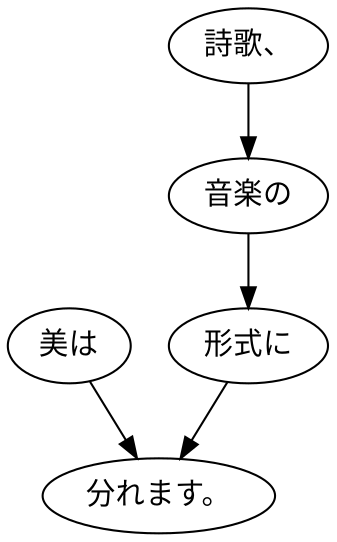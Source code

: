 digraph graph8804 {
	node0 [label="美は"];
	node1 [label="詩歌、"];
	node2 [label="音楽の"];
	node3 [label="形式に"];
	node4 [label="分れます。"];
	node0 -> node4;
	node1 -> node2;
	node2 -> node3;
	node3 -> node4;
}
